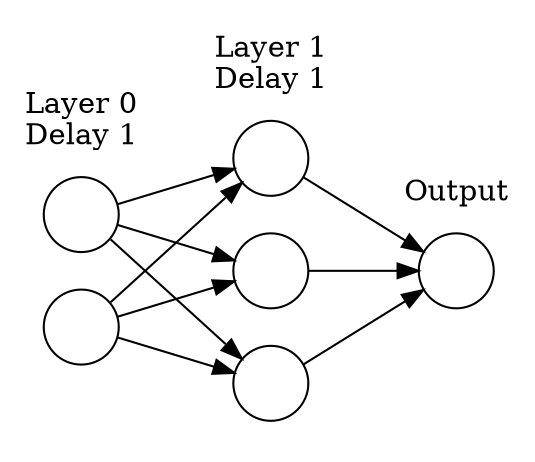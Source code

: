 // Dynamic Neural Network
digraph {
	graph [rankdir=LR splines=line]
	node [fixedsize=true label=""]
	subgraph cluster_0 {
		graph [color=white label="Layer 0
Delay 1"]
		node [color=black shape=circle style=solid]
		layer_01
		layer_02
	}
	subgraph cluster_1 {
		graph [color=white label="Layer 1
Delay 1"]
		node [color=black shape=circle style=solid]
		layer_11
		layer_12
		layer_13
	}
	subgraph cluster_2 {
		graph [color=white label=Output]
		node [color=black shape=circle style=solid]
		layer_21
	}
	layer_01 -> layer_11
	layer_01 -> layer_12
	layer_01 -> layer_13
	layer_02 -> layer_11
	layer_02 -> layer_12
	layer_02 -> layer_13
	layer_11 -> layer_21
	layer_12 -> layer_21
	layer_13 -> layer_21
}
